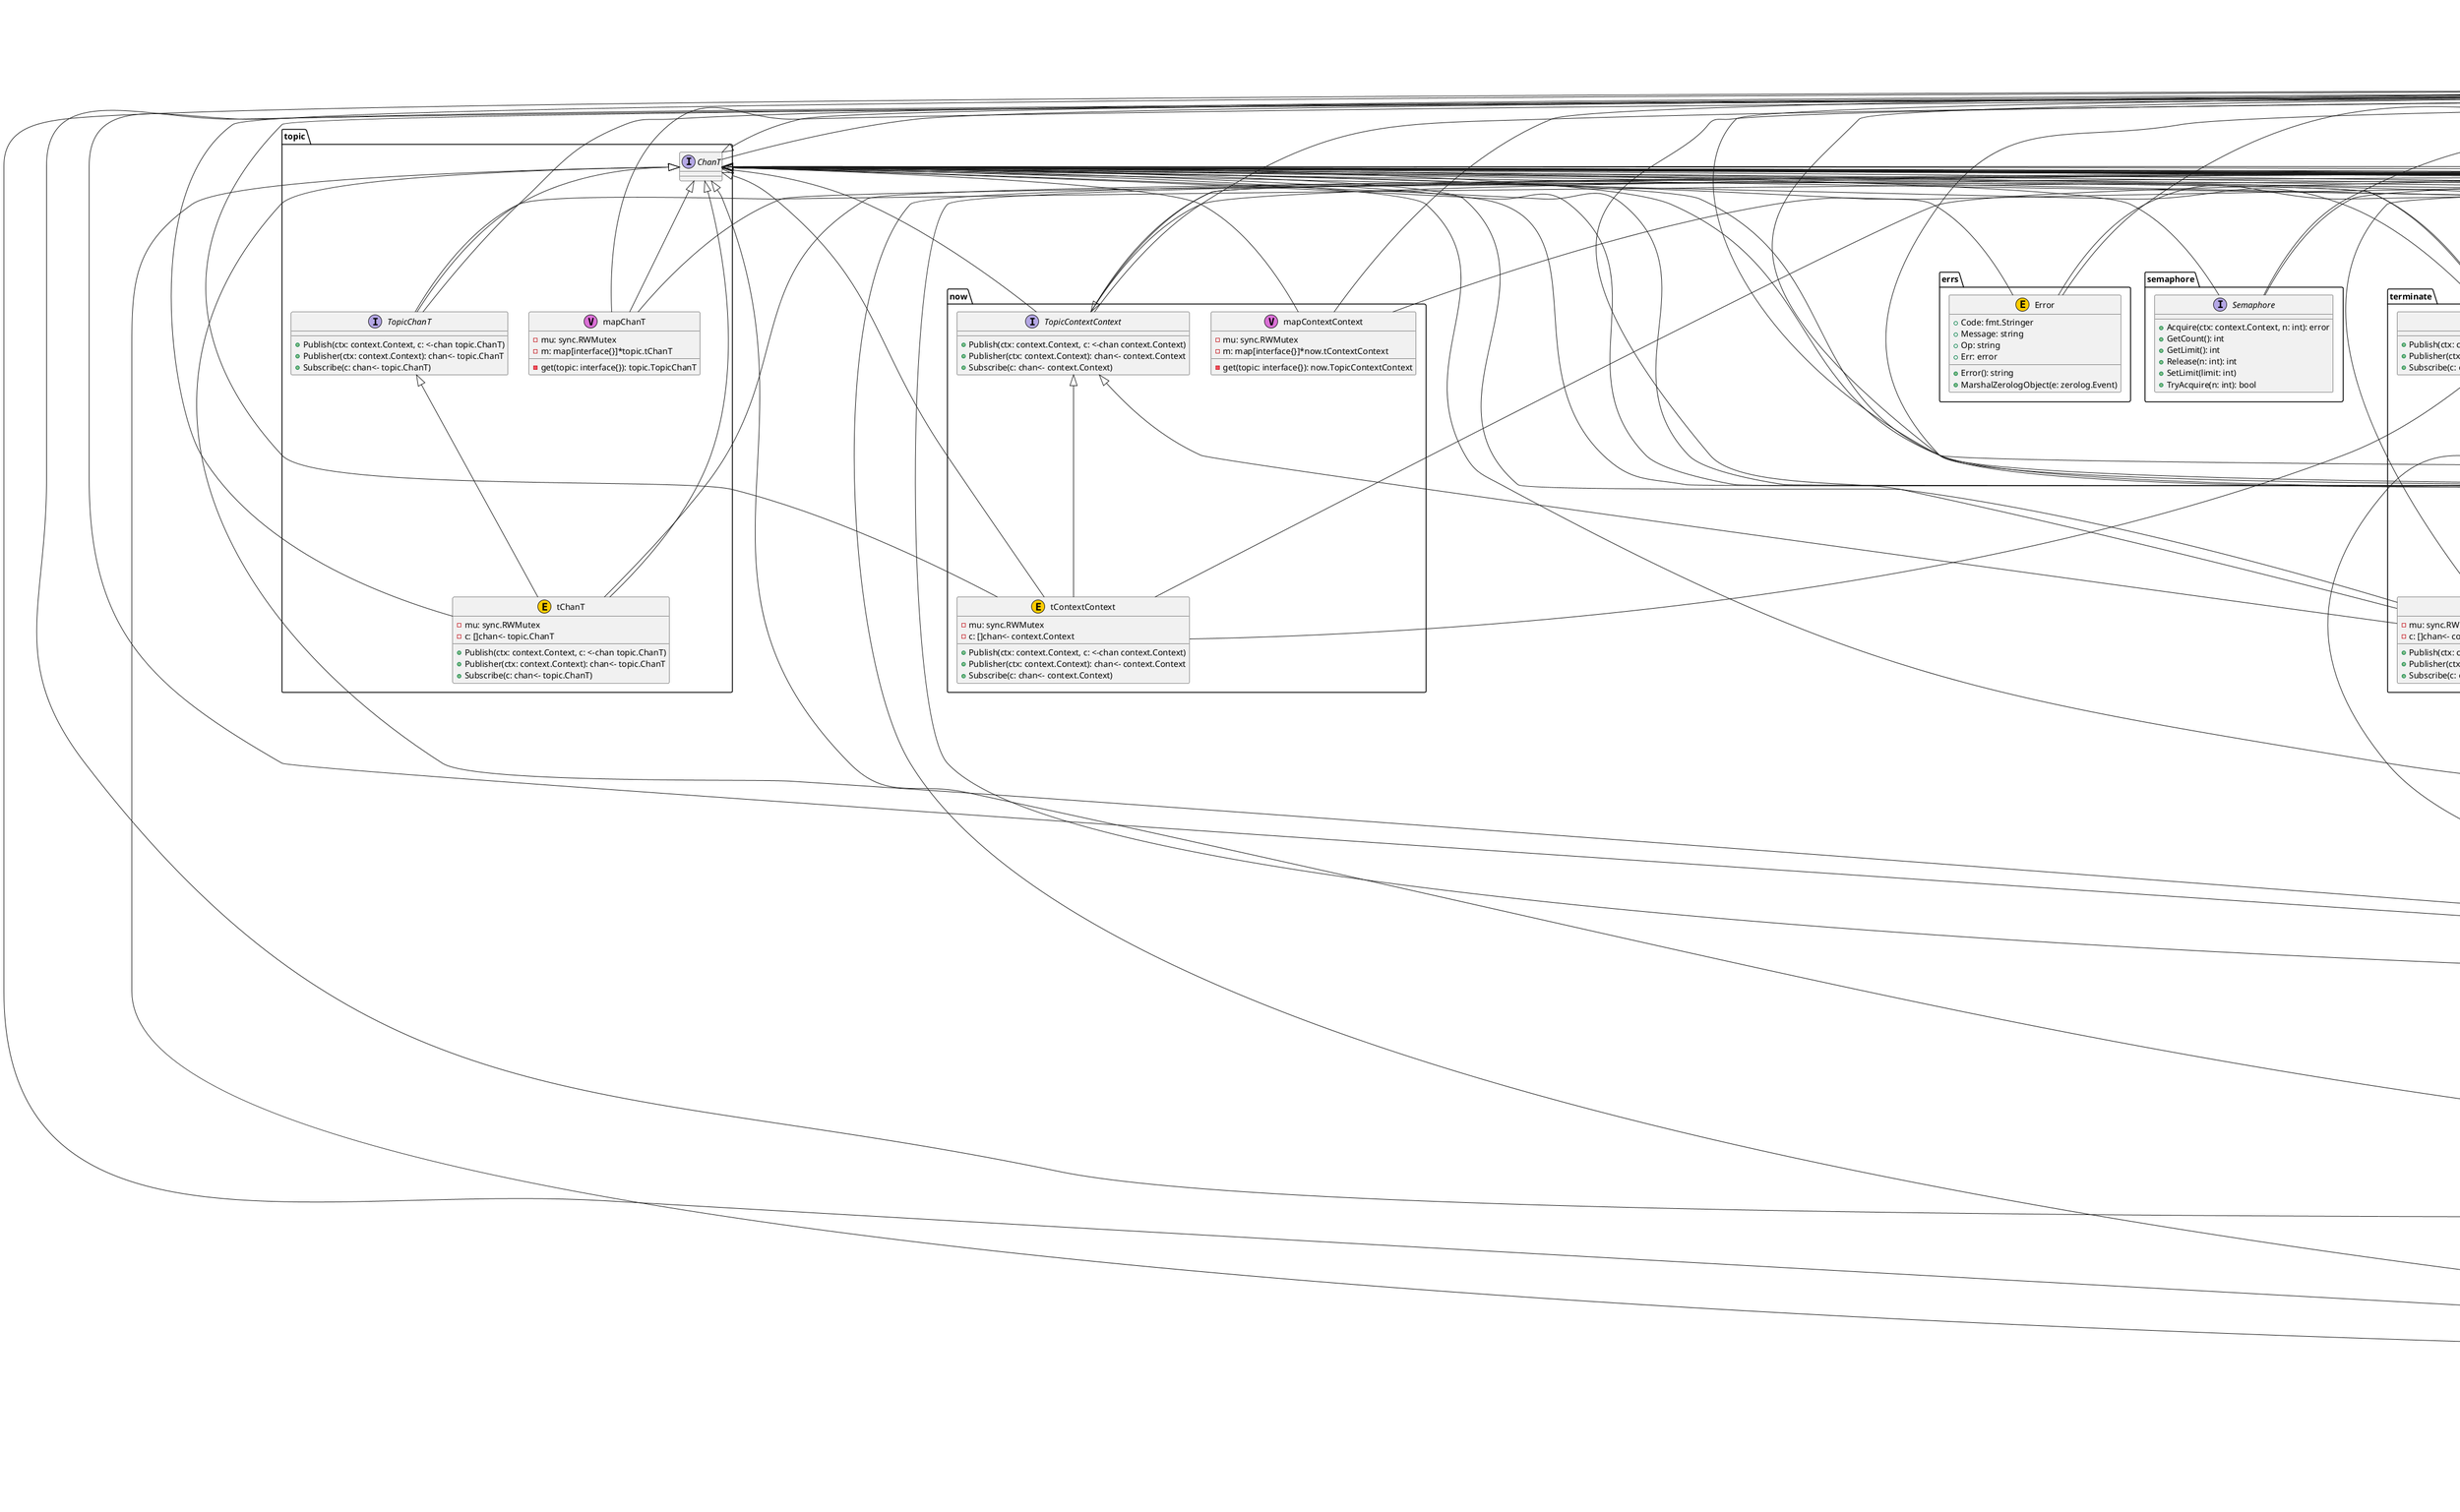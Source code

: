 @startuml

package "now" {
	interface "TopicContextContext" as now.TopicContextContext {
		+Publish(ctx: context.Context, c: <-chan context.Context)
		+Publisher(ctx: context.Context): chan<- context.Context
		+Subscribe(c: chan<- context.Context)
	}
}



package "now" {
	class "mapContextContext" as now.mapContextContext <<V,Orchid>> {
		-mu: sync.RWMutex
		-m: map[interface{}]*now.tContextContext
		-get(topic: interface{}): now.TopicContextContext
	}
}



package "now" {
	class "tContextContext" as now.tContextContext <<E,#FFCC00>> {
		-mu: sync.RWMutex
		-c: []chan<- context.Context
		+Publish(ctx: context.Context, c: <-chan context.Context)
		+Publisher(ctx: context.Context): chan<- context.Context
		+Subscribe(c: chan<- context.Context)
	}
}



package "debug" {
	class "Client" as debug.Client <<E,#FFCC00>> {
		+Id: string
		+XXX_NoUnkeyedLiteral: struct{}
		+XXX_unrecognized: []byte
		+XXX_sizecache: int32
		+Validate(): error
		+MarshalZerologObject(e: zerolog.Event)
		+Reset()
		+String(): string
		+ProtoMessage()
		+Descriptor(): ([]byte, []int)
		+XXX_Unmarshal(b: []byte): error
		+XXX_Marshal(b: []byte, deterministic: bool): ([]byte, error)
		+XXX_Merge(src: proto.Message)
		+XXX_Size(): int
		+XXX_DiscardUnknown()
		+GetId(): string
	}
}



package "debug" {
	interface "ClientRepository" as debug.ClientRepository {
		+Config(: context.Context): (debug.ClientWithContexter, error)
		+Connect(: debug.ClientWithContexter): error
	}
}


	debug.ClientRepository ..> debug.ClientWithContexter : <<return>> 
	debug.ClientRepository ..> debug.ClientWithContexter : <<use>> 

package "debug" {
	class "ClientWithContext" as debug.ClientWithContext <<E,#FFCC00>> {
		+Context: context.Context
		+Client: debug.Client
		+GetContext(): context.Context
		+Validate(): error
		+MarshalZerologObject(e: zerolog.Event)
	}
}

	debug.ClientWithContext --> debug.Client


package "debug" {
	interface "ClientWithContexter" as debug.ClientWithContexter {
		+Descriptor(): ([]byte, []int)
		+GetContext(): context.Context
		+GetId(): string
		+MarshalZerologObject(: zerolog.Event)
		+ProtoMessage()
		+Reset()
		+String(): string
		+Validate(): error
		+XXX_DiscardUnknown()
		+XXX_Marshal(: []byte, : bool): ([]byte, error)
		+XXX_Merge(: proto.Message)
		+XXX_Size(): int
		+XXX_Unmarshal(: []byte): error
	}
}



package "debug" {
	interface "Clienter" as debug.Clienter {
		+Descriptor(): ([]byte, []int)
		+GetId(): string
		+MarshalZerologObject(: zerolog.Event)
		+ProtoMessage()
		+Reset()
		+String(): string
		+Validate(): error
		+XXX_DiscardUnknown()
		+XXX_Marshal(: []byte, : bool): ([]byte, error)
		+XXX_Merge(: proto.Message)
		+XXX_Size(): int
		+XXX_Unmarshal(: []byte): error
	}
}



package "debug" {
	interface "TopicClientWithContexter" as debug.TopicClientWithContexter {
		+Publish(ctx: context.Context, c: <-chan debug.ClientWithContexter)
		+Publisher(ctx: context.Context): chan<- debug.ClientWithContexter
		+Subscribe(c: chan<- debug.ClientWithContexter)
	}
}



package "debug" {
	interface "TopicClienter" as debug.TopicClienter {
		+Publish(ctx: context.Context, c: <-chan debug.Clienter)
		+Publisher(ctx: context.Context): chan<- debug.Clienter
		+Subscribe(c: chan<- debug.Clienter)
	}
}



package "debug" {
	class "mapClientWithContexter" as debug.mapClientWithContexter <<V,Orchid>> {
		-mu: sync.RWMutex
		-m: map[interface{}]*debug.tClientWithContexter
		-get(topic: interface{}): debug.TopicClientWithContexter
	}
}



package "debug" {
	class "mapClienter" as debug.mapClienter <<V,Orchid>> {
		-mu: sync.RWMutex
		-m: map[interface{}]*debug.tClienter
		-get(topic: interface{}): debug.TopicClienter
	}
}



package "debug" {
	class "tClientWithContexter" as debug.tClientWithContexter <<E,#FFCC00>> {
		-mu: sync.RWMutex
		-c: []chan<- debug.ClientWithContexter
		+Publish(ctx: context.Context, c: <-chan debug.ClientWithContexter)
		+Publisher(ctx: context.Context): chan<- debug.ClientWithContexter
		+Subscribe(c: chan<- debug.ClientWithContexter)
	}
}



package "debug" {
	class "tClienter" as debug.tClienter <<E,#FFCC00>> {
		-mu: sync.RWMutex
		-c: []chan<- debug.Clienter
		+Publish(ctx: context.Context, c: <-chan debug.Clienter)
		+Publisher(ctx: context.Context): chan<- debug.Clienter
		+Subscribe(c: chan<- debug.Clienter)
	}
}



package "event" {
	interface "Closer" as event.Closer {
		+Close(): error
	}
}



package "event" {
	class "Event" as event.Event <<E,#FFCC00>> {
		+Id: []byte
		+Origin: string
		+TimePoint: []*event.TimePoint
		+XXX_NoUnkeyedLiteral: struct{}
		+XXX_unrecognized: []byte
		+XXX_sizecache: int32
		+Validate(): error
		+AddTimePoint(tag: string, timeStamp: time.Time): (event.Eventer, error)
		+GetKey(): []byte
		+Reset()
		+String(): string
		+ProtoMessage()
		+Descriptor(): ([]byte, []int)
		+XXX_Unmarshal(b: []byte): error
		+XXX_Marshal(b: []byte, deterministic: bool): ([]byte, error)
		+XXX_Merge(src: proto.Message)
		+XXX_Size(): int
		+XXX_DiscardUnknown()
		+GetId(): []byte
		+GetOrigin(): string
		+GetTimePoint(): []*event.TimePoint
		+MarshalZerologObject(e: zerolog.Event)
	}
}


	event.Event ..> event.Eventer : <<return>> 

package "event" {
	class "EventWithContext" as event.EventWithContext <<E,#FFCC00>> {
		+Context: context.Context
		+Event: event.Eventer
		+GetContext(): context.Context
		+GetEvent(): event.Eventer
		+Validate(): error
		+String(): string
		+MarshalZerologObject(e: zerolog.Event)
	}
}

	event.EventWithContext --> event.Eventer

	event.EventWithContext ..> event.Eventer : <<return>> 

package "event" {
	interface "EventWithContexter" as event.EventWithContexter {
		+GetContext(): context.Context
		+GetEvent(): event.Eventer
		+MarshalZerologObject(: zerolog.Event)
		+String(): string
		+Validate(): error
	}
}


	event.EventWithContexter ..> event.Eventer : <<return>> 

package "event" {
	interface "Eventer" as event.Eventer {
		+AddTimePoint(: string, : time.Time): (event.Eventer, error)
		+Descriptor(): ([]byte, []int)
		+GetId(): []byte
		+GetKey(): []byte
		+GetOrigin(): string
		+GetTimePoint(): []*event.TimePoint
		+MarshalZerologObject(: zerolog.Event)
		+ProtoMessage()
		+Reset()
		+String(): string
		+Validate(): error
		+XXX_DiscardUnknown()
		+XXX_Marshal(: []byte, : bool): ([]byte, error)
		+XXX_Merge(: proto.Message)
		+XXX_Size(): int
		+XXX_Unmarshal(: []byte): error
	}
}


	event.Eventer ..> event.Eventer : <<return>> 

package "event" {
	class "KeyValueWithContext" as event.KeyValueWithContext <<E,#FFCC00>> {
		+Context: context.Context
		+KeyValue: keyvalue.KeyValuer
		+GetContext(): context.Context
		+GetKeyValue(): keyvalue.KeyValuer
		+Validate(): error
		+String(): string
		+MarshalZerologObject(e: zerolog.Event)
	}
}



package "event" {
	interface "KeyValueWithContexter" as event.KeyValueWithContexter {
		+GetContext(): context.Context
		+GetKeyValue(): keyvalue.KeyValuer
		+MarshalZerologObject(: zerolog.Event)
		+String(): string
		+Validate(): error
	}
}



package "event" {
	interface "Keyer" as event.Keyer {
		+GetKey(): string
		+MarshalZerologObject(e: zerolog.Event)
	}
}



package "event" {
	interface "Loader" as event.Loader {
		+Load(: context.Context, : keyvalue.Prefixer): (keyvalue.KeyValuer, error)
	}
}



package "event" {
	interface "Marshaler" as event.Marshaler {
		+MarshalZerologObject(e: zerolog.Event)
		+XXX_Marshal(b: []byte, deterministic: bool): ([]byte, error)
	}
}



package "event" {
	interface "Saver" as event.Saver {
		+Save(: context.Context, : keyvalue.KeyValuer): error
	}
}



package "event" {
	class "TimePoint" as event.TimePoint <<E,#FFCC00>> {
		+Timestamp: timestamp.Timestamp
		+Tag: string
		+XXX_NoUnkeyedLiteral: struct{}
		+XXX_unrecognized: []byte
		+XXX_sizecache: int32
		+Validate(): error
		+Reset()
		+String(): string
		+ProtoMessage()
		+Descriptor(): ([]byte, []int)
		+XXX_Unmarshal(b: []byte): error
		+XXX_Marshal(b: []byte, deterministic: bool): ([]byte, error)
		+XXX_Merge(src: proto.Message)
		+XXX_Size(): int
		+XXX_DiscardUnknown()
		+GetTimestamp(): timestamp.Timestamp
		+GetTag(): string
	}
}



package "slog" {
	interface "Closer" as slog.Closer {
		+Close(): error
	}
}



package "slog" {
	class "HookMeta" as slog.HookMeta <<V,Orchid>> {
		+Run(e: zerolog.Event, level: zerolog.Level, msg: string)
	}
}



package "slog" {
	class "StackdriverCloser" as slog.StackdriverCloser <<E,#FFCC00>> {
		-client: logging.Client
		+Close(): error
	}
}



package "slog" {
	class "StackdriverLoggingWriter" as slog.StackdriverLoggingWriter <<E,#FFCC00>> {
		+Logger: logging.Logger
		-parentProjects: string
		-projectID: string
		-traceIDTemplate: string
		+Write(p: []byte): (int, error)
		+WriteLevel(level: zerolog.Level, p: []byte): (int, error)
		+Flush(): error
		+GetTraceIDTemplate(): string
		+GetParentProjects(): string
	}
}



package "slog" {
	class "StackdriverZerologWriter" as slog.StackdriverZerologWriter <<E,#FFCC00>> {
		-ctx: context.Context
		+Gen(): ([]io.Writer, slog.Closer, error)
		+MarshalZerologObject(e: zerolog.Event)
	}
}


	slog.StackdriverZerologWriter ..> slog.Closer : <<return>> 

package "slog" {
	class "TraceObject" as slog.TraceObject <<E,#FFCC00>> {
		-ctx: context.Context
		+MarshalZerologObject(e: zerolog.Event)
	}
}



package "slog" {
	interface "Tracer" as slog.Tracer {
		+GetTraceIDTemplate(): string
	}
}



package "slog" {
	class "rawJSON" as slog.rawJSON <<E,#FFCC00>> {
		+MarshalJSON(): ([]byte, error)
		+UnmarshalJSON(b: []byte): error
	}
}



package "update" {
	interface "UpdateGetContexter" as update.UpdateGetContexter {
		+GetContext(): context.Context
	}
}



package "errs" {
	class "Error" as errs.Error <<E,#FFCC00>> {
		+Code: fmt.Stringer
		+Message: string
		+Op: string
		+Err: error
		+Error(): string
		+MarshalZerologObject(e: zerolog.Event)
	}
}



package "pipe" {
	interface "InT" as pipe.InT
}



package "pipe" {
	interface "NameGetContexter" as pipe.NameGetContexter {
		+GetContext(): context.Context
	}
}



package "pipe" {
	interface "OutT" as pipe.OutT
}



package "semaphore" {
	interface "Semaphore" as semaphore.Semaphore {
		+Acquire(ctx: context.Context, n: int): error
		+GetCount(): int
		+GetLimit(): int
		+Release(n: int): int
		+SetLimit(limit: int)
		+TryAcquire(n: int): bool
	}
}



package "terminate" {
	interface "TerminateGetContexter" as terminate.TerminateGetContexter {
		+GetContext(): context.Context
	}
}



package "terminate" {
	interface "TopicContextContext" as terminate.TopicContextContext {
		+Publish(ctx: context.Context, c: <-chan context.Context)
		+Publisher(ctx: context.Context): chan<- context.Context
		+Subscribe(c: chan<- context.Context)
	}
}



package "terminate" {
	class "mapContextContext" as terminate.mapContextContext <<V,Orchid>> {
		-mu: sync.RWMutex
		-m: map[interface{}]*terminate.tContextContext
		-get(topic: interface{}): terminate.TopicContextContext
	}
}



package "terminate" {
	class "tContextContext" as terminate.tContextContext <<E,#FFCC00>> {
		-mu: sync.RWMutex
		-c: []chan<- context.Context
		+Publish(ctx: context.Context, c: <-chan context.Context)
		+Publisher(ctx: context.Context): chan<- context.Context
		+Subscribe(c: chan<- context.Context)
	}
}



package "topic" {
	interface "ChanT" as topic.ChanT
}



package "topic" {
	interface "TopicChanT" as topic.TopicChanT {
		+Publish(ctx: context.Context, c: <-chan topic.ChanT)
		+Publisher(ctx: context.Context): chan<- topic.ChanT
		+Subscribe(c: chan<- topic.ChanT)
	}
}



package "topic" {
	class "mapChanT" as topic.mapChanT <<V,Orchid>> {
		-mu: sync.RWMutex
		-m: map[interface{}]*topic.tChanT
		-get(topic: interface{}): topic.TopicChanT
	}
}



package "topic" {
	class "tChanT" as topic.tChanT <<E,#FFCC00>> {
		-mu: sync.RWMutex
		-c: []chan<- topic.ChanT
		+Publish(ctx: context.Context, c: <-chan topic.ChanT)
		+Publisher(ctx: context.Context): chan<- topic.ChanT
		+Subscribe(c: chan<- topic.ChanT)
	}
}



package "config" {
	class "KV" as config.KV <<V,Orchid>> {
		+K: string
		+V: interface{}
	}
}



package "meta" {
	class "Meta" as meta.Meta <<E,#FFCC00>> {
		+Name: string
		+Semver: string
		+Channel: string
		+Runtime: *meta.Runtime
		+Serial: string
		+Build: time.Time
		+Vcs: *meta.Vcs
		+XXX_NoUnkeyedLiteral: struct{}
		+XXX_unrecognized: []byte
		+XXX_sizecache: int32
		+Reset()
		+String(): string
		+ProtoMessage()
		+Descriptor(): ([]byte, []int)
		+XXX_Unmarshal(b: []byte): error
		+XXX_Marshal(b: []byte, deterministic: bool): ([]byte, error)
		+XXX_Merge(src: proto.Message)
		+XXX_Size(): int
		+XXX_DiscardUnknown()
		+GetName(): string
		+GetSemver(): string
		+GetChannel(): string
		+GetRuntime(): *meta.Runtime
		+GetSerial(): string
		+GetBuild(): time.Time
		+GetVcs(): *meta.Vcs
		+Validate(): error
		+JSON(): []byte
		+MarshalZerologObject(e: zerolog.Event)
	}
}

	meta.Meta --> meta.Runtime
	meta.Meta --> meta.Vcs

	meta.Meta ..> meta.Runtime : <<return>> 
	meta.Meta ..> meta.Vcs : <<return>> 

package "meta" {
	interface "Metaer" as meta.Metaer {
		+Descriptor(): ([]byte, []int)
		+GetBuild(): time.Time
		+GetChannel(): string
		+GetName(): string
		+GetRuntime(): *meta.Runtime
		+GetSemver(): string
		+GetSerial(): string
		+GetVcs(): *meta.Vcs
		+JSON(): []byte
		+MarshalZerologObject(: zerolog.Event)
		+ProtoMessage()
		+Reset()
		+String(): string
		+Validate(): error
		+XXX_DiscardUnknown()
		+XXX_Marshal(: []byte, : bool): ([]byte, error)
		+XXX_Merge(: proto.Message)
		+XXX_Size(): int
		+XXX_Unmarshal(: []byte): error
	}
}


	meta.Metaer ..> meta.Runtime : <<return>> 
	meta.Metaer ..> meta.Vcs : <<return>> 

package "meta" {
	class "Runtime" as meta.Runtime <<E,#FFCC00>> {
		+Version: string
		+Arch: string
		+Os: string
		+XXX_NoUnkeyedLiteral: struct{}
		+XXX_unrecognized: []byte
		+XXX_sizecache: int32
		+Reset()
		+String(): string
		+ProtoMessage()
		+Descriptor(): ([]byte, []int)
		+XXX_Unmarshal(b: []byte): error
		+XXX_Marshal(b: []byte, deterministic: bool): ([]byte, error)
		+XXX_Merge(src: proto.Message)
		+XXX_Size(): int
		+XXX_DiscardUnknown()
		+GetVersion(): string
		+GetArch(): string
		+GetOs(): string
		+Validate(): error
	}
}



package "meta" {
	class "Vcs" as meta.Vcs <<E,#FFCC00>> {
		+Hash: string
		+Branch: string
		+Tag: string
		+XXX_NoUnkeyedLiteral: struct{}
		+XXX_unrecognized: []byte
		+XXX_sizecache: int32
		+Reset()
		+String(): string
		+ProtoMessage()
		+Descriptor(): ([]byte, []int)
		+XXX_Unmarshal(b: []byte): error
		+XXX_Marshal(b: []byte, deterministic: bool): ([]byte, error)
		+XXX_Merge(src: proto.Message)
		+XXX_Size(): int
		+XXX_DiscardUnknown()
		+GetHash(): string
		+GetBranch(): string
		+GetTag(): string
		+Validate(): error
	}
}



	now.TopicContextContext -up-|> pipe.InT
	now.TopicContextContext -up-|> pipe.OutT
	now.TopicContextContext -up-|> terminate.TopicContextContext
	now.TopicContextContext -up-|> topic.ChanT
	now.mapContextContext -up-|> pipe.InT
	now.mapContextContext -up-|> pipe.OutT
	now.mapContextContext -up-|> topic.ChanT
	now.tContextContext -up-|> now.TopicContextContext
	now.tContextContext -up-|> pipe.InT
	now.tContextContext -up-|> pipe.OutT
	now.tContextContext -up-|> terminate.TopicContextContext
	now.tContextContext -up-|> topic.ChanT
	debug.Client -up-|> debug.Clienter
	debug.Client -up-|> event.Marshaler
	debug.Client -up-|> pipe.InT
	debug.Client -up-|> pipe.OutT
	debug.Client -up-|> topic.ChanT
	debug.ClientRepository -up-|> pipe.InT
	debug.ClientRepository -up-|> pipe.OutT
	debug.ClientRepository -up-|> topic.ChanT
	debug.ClientWithContext -up-|> debug.ClientWithContexter
	debug.ClientWithContext -up-|> debug.Clienter
	debug.ClientWithContext -up-|> event.Marshaler
	debug.ClientWithContext -up-|> update.UpdateGetContexter
	debug.ClientWithContext -up-|> pipe.InT
	debug.ClientWithContext -up-|> pipe.NameGetContexter
	debug.ClientWithContext -up-|> pipe.OutT
	debug.ClientWithContext -up-|> terminate.TerminateGetContexter
	debug.ClientWithContext -up-|> topic.ChanT
	debug.ClientWithContexter -up-|> debug.Clienter
	debug.ClientWithContexter -up-|> event.Marshaler
	debug.ClientWithContexter -up-|> update.UpdateGetContexter
	debug.ClientWithContexter -up-|> pipe.InT
	debug.ClientWithContexter -up-|> pipe.NameGetContexter
	debug.ClientWithContexter -up-|> pipe.OutT
	debug.ClientWithContexter -up-|> terminate.TerminateGetContexter
	debug.ClientWithContexter -up-|> topic.ChanT
	debug.Clienter -up-|> event.Marshaler
	debug.Clienter -up-|> pipe.InT
	debug.Clienter -up-|> pipe.OutT
	debug.Clienter -up-|> topic.ChanT
	debug.TopicClientWithContexter -up-|> pipe.InT
	debug.TopicClientWithContexter -up-|> pipe.OutT
	debug.TopicClientWithContexter -up-|> topic.ChanT
	debug.TopicClienter -up-|> pipe.InT
	debug.TopicClienter -up-|> pipe.OutT
	debug.TopicClienter -up-|> topic.ChanT
	debug.mapClientWithContexter -up-|> pipe.InT
	debug.mapClientWithContexter -up-|> pipe.OutT
	debug.mapClientWithContexter -up-|> topic.ChanT
	debug.mapClienter -up-|> pipe.InT
	debug.mapClienter -up-|> pipe.OutT
	debug.mapClienter -up-|> topic.ChanT
	debug.tClientWithContexter -up-|> debug.TopicClientWithContexter
	debug.tClientWithContexter -up-|> pipe.InT
	debug.tClientWithContexter -up-|> pipe.OutT
	debug.tClientWithContexter -up-|> topic.ChanT
	debug.tClienter -up-|> debug.TopicClienter
	debug.tClienter -up-|> pipe.InT
	debug.tClienter -up-|> pipe.OutT
	debug.tClienter -up-|> topic.ChanT
	event.Closer -up-|> slog.Closer
	event.Closer -up-|> pipe.InT
	event.Closer -up-|> pipe.OutT
	event.Closer -up-|> topic.ChanT
	event.Event -up-|> event.Eventer
	event.Event -up-|> event.Marshaler
	event.Event -up-|> pipe.InT
	event.Event -up-|> pipe.OutT
	event.Event -up-|> topic.ChanT
	event.EventWithContext -up-|> event.EventWithContexter
	event.EventWithContext -up-|> update.UpdateGetContexter
	event.EventWithContext -up-|> pipe.InT
	event.EventWithContext -up-|> pipe.NameGetContexter
	event.EventWithContext -up-|> pipe.OutT
	event.EventWithContext -up-|> terminate.TerminateGetContexter
	event.EventWithContext -up-|> topic.ChanT
	event.EventWithContexter -up-|> update.UpdateGetContexter
	event.EventWithContexter -up-|> pipe.InT
	event.EventWithContexter -up-|> pipe.NameGetContexter
	event.EventWithContexter -up-|> pipe.OutT
	event.EventWithContexter -up-|> terminate.TerminateGetContexter
	event.EventWithContexter -up-|> topic.ChanT
	event.Eventer -up-|> event.Marshaler
	event.Eventer -up-|> pipe.InT
	event.Eventer -up-|> pipe.OutT
	event.Eventer -up-|> topic.ChanT
	event.KeyValueWithContext -up-|> event.KeyValueWithContexter
	event.KeyValueWithContext -up-|> update.UpdateGetContexter
	event.KeyValueWithContext -up-|> pipe.InT
	event.KeyValueWithContext -up-|> pipe.NameGetContexter
	event.KeyValueWithContext -up-|> pipe.OutT
	event.KeyValueWithContext -up-|> terminate.TerminateGetContexter
	event.KeyValueWithContext -up-|> topic.ChanT
	event.KeyValueWithContexter -up-|> update.UpdateGetContexter
	event.KeyValueWithContexter -up-|> pipe.InT
	event.KeyValueWithContexter -up-|> pipe.NameGetContexter
	event.KeyValueWithContexter -up-|> pipe.OutT
	event.KeyValueWithContexter -up-|> terminate.TerminateGetContexter
	event.KeyValueWithContexter -up-|> topic.ChanT
	event.Keyer -up-|> pipe.InT
	event.Keyer -up-|> pipe.OutT
	event.Keyer -up-|> topic.ChanT
	event.Loader -up-|> pipe.InT
	event.Loader -up-|> pipe.OutT
	event.Loader -up-|> topic.ChanT
	event.Marshaler -up-|> pipe.InT
	event.Marshaler -up-|> pipe.OutT
	event.Marshaler -up-|> topic.ChanT
	event.Saver -up-|> pipe.InT
	event.Saver -up-|> pipe.OutT
	event.Saver -up-|> topic.ChanT
	event.TimePoint -up-|> pipe.InT
	event.TimePoint -up-|> pipe.OutT
	event.TimePoint -up-|> topic.ChanT
	slog.Closer -up-|> event.Closer
	slog.Closer -up-|> pipe.InT
	slog.Closer -up-|> pipe.OutT
	slog.Closer -up-|> topic.ChanT
	slog.HookMeta -up-|> pipe.InT
	slog.HookMeta -up-|> pipe.OutT
	slog.HookMeta -up-|> topic.ChanT
	slog.StackdriverCloser -up-|> event.Closer
	slog.StackdriverCloser -up-|> slog.Closer
	slog.StackdriverCloser -up-|> pipe.InT
	slog.StackdriverCloser -up-|> pipe.OutT
	slog.StackdriverCloser -up-|> topic.ChanT
	slog.StackdriverLoggingWriter -up-|> slog.Tracer
	slog.StackdriverLoggingWriter -up-|> pipe.InT
	slog.StackdriverLoggingWriter -up-|> pipe.OutT
	slog.StackdriverLoggingWriter -up-|> topic.ChanT
	slog.StackdriverZerologWriter -up-|> pipe.InT
	slog.StackdriverZerologWriter -up-|> pipe.OutT
	slog.StackdriverZerologWriter -up-|> topic.ChanT
	slog.TraceObject -up-|> pipe.InT
	slog.TraceObject -up-|> pipe.OutT
	slog.TraceObject -up-|> topic.ChanT
	slog.Tracer -up-|> pipe.InT
	slog.Tracer -up-|> pipe.OutT
	slog.Tracer -up-|> topic.ChanT
	slog.rawJSON -up-|> pipe.InT
	slog.rawJSON -up-|> pipe.OutT
	slog.rawJSON -up-|> topic.ChanT
	update.UpdateGetContexter -up-|> pipe.InT
	update.UpdateGetContexter -up-|> pipe.NameGetContexter
	update.UpdateGetContexter -up-|> pipe.OutT
	update.UpdateGetContexter -up-|> terminate.TerminateGetContexter
	update.UpdateGetContexter -up-|> topic.ChanT
	errs.Error -up-|> pipe.InT
	errs.Error -up-|> pipe.OutT
	errs.Error -up-|> topic.ChanT
	pipe.InT -up-|> pipe.OutT
	pipe.InT -up-|> topic.ChanT
	pipe.NameGetContexter -up-|> update.UpdateGetContexter
	pipe.NameGetContexter -up-|> pipe.InT
	pipe.NameGetContexter -up-|> pipe.OutT
	pipe.NameGetContexter -up-|> terminate.TerminateGetContexter
	pipe.NameGetContexter -up-|> topic.ChanT
	pipe.OutT -up-|> pipe.InT
	pipe.OutT -up-|> topic.ChanT
	semaphore.Semaphore -up-|> pipe.InT
	semaphore.Semaphore -up-|> pipe.OutT
	semaphore.Semaphore -up-|> topic.ChanT
	terminate.TerminateGetContexter -up-|> update.UpdateGetContexter
	terminate.TerminateGetContexter -up-|> pipe.InT
	terminate.TerminateGetContexter -up-|> pipe.NameGetContexter
	terminate.TerminateGetContexter -up-|> pipe.OutT
	terminate.TerminateGetContexter -up-|> topic.ChanT
	terminate.TopicContextContext -up-|> now.TopicContextContext
	terminate.TopicContextContext -up-|> pipe.InT
	terminate.TopicContextContext -up-|> pipe.OutT
	terminate.TopicContextContext -up-|> topic.ChanT
	terminate.mapContextContext -up-|> pipe.InT
	terminate.mapContextContext -up-|> pipe.OutT
	terminate.mapContextContext -up-|> topic.ChanT
	terminate.tContextContext -up-|> now.TopicContextContext
	terminate.tContextContext -up-|> pipe.InT
	terminate.tContextContext -up-|> pipe.OutT
	terminate.tContextContext -up-|> terminate.TopicContextContext
	terminate.tContextContext -up-|> topic.ChanT
	topic.ChanT -up-|> pipe.InT
	topic.ChanT -up-|> pipe.OutT
	topic.TopicChanT -up-|> pipe.InT
	topic.TopicChanT -up-|> pipe.OutT
	topic.TopicChanT -up-|> topic.ChanT
	topic.mapChanT -up-|> pipe.InT
	topic.mapChanT -up-|> pipe.OutT
	topic.mapChanT -up-|> topic.ChanT
	topic.tChanT -up-|> pipe.InT
	topic.tChanT -up-|> pipe.OutT
	topic.tChanT -up-|> topic.ChanT
	topic.tChanT -up-|> topic.TopicChanT
	config.KV -up-|> pipe.InT
	config.KV -up-|> pipe.OutT
	config.KV -up-|> topic.ChanT
	meta.Meta -up-|> event.Marshaler
	meta.Meta -up-|> pipe.InT
	meta.Meta -up-|> pipe.OutT
	meta.Meta -up-|> topic.ChanT
	meta.Meta -up-|> meta.Metaer
	meta.Metaer -up-|> event.Marshaler
	meta.Metaer -up-|> pipe.InT
	meta.Metaer -up-|> pipe.OutT
	meta.Metaer -up-|> topic.ChanT
	meta.Runtime -up-|> pipe.InT
	meta.Runtime -up-|> pipe.OutT
	meta.Runtime -up-|> topic.ChanT
	meta.Vcs -up-|> pipe.InT
	meta.Vcs -up-|> pipe.OutT
	meta.Vcs -up-|> topic.ChanT


@enduml
